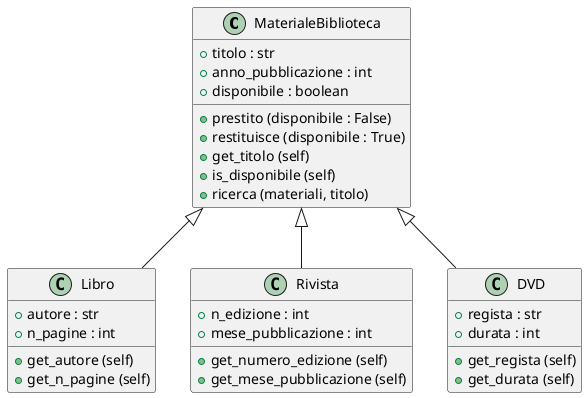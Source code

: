 @startuml es7
class MaterialeBiblioteca{
    + titolo : str
    + anno_pubblicazione : int
    + disponibile : boolean 
    + prestito (disponibile : False)
    + restituisce (disponibile : True)
    + get_titolo (self)
    + is_disponibile (self)
    + ricerca (materiali, titolo)
}

class Libro{
    + autore : str
    + n_pagine : int
    + get_autore (self)
    + get_n_pagine (self)
}


class Rivista{
    + n_edizione : int
    + mese_pubblicazione : int
    + get_numero_edizione (self)
    + get_mese_pubblicazione (self)
}

class DVD{
    + regista : str
    + durata : int
    + get_regista (self)
    + get_durata (self)
}

MaterialeBiblioteca <|-- Libro
MaterialeBiblioteca <|-- DVD
MaterialeBiblioteca <|-- Rivista
@enduml